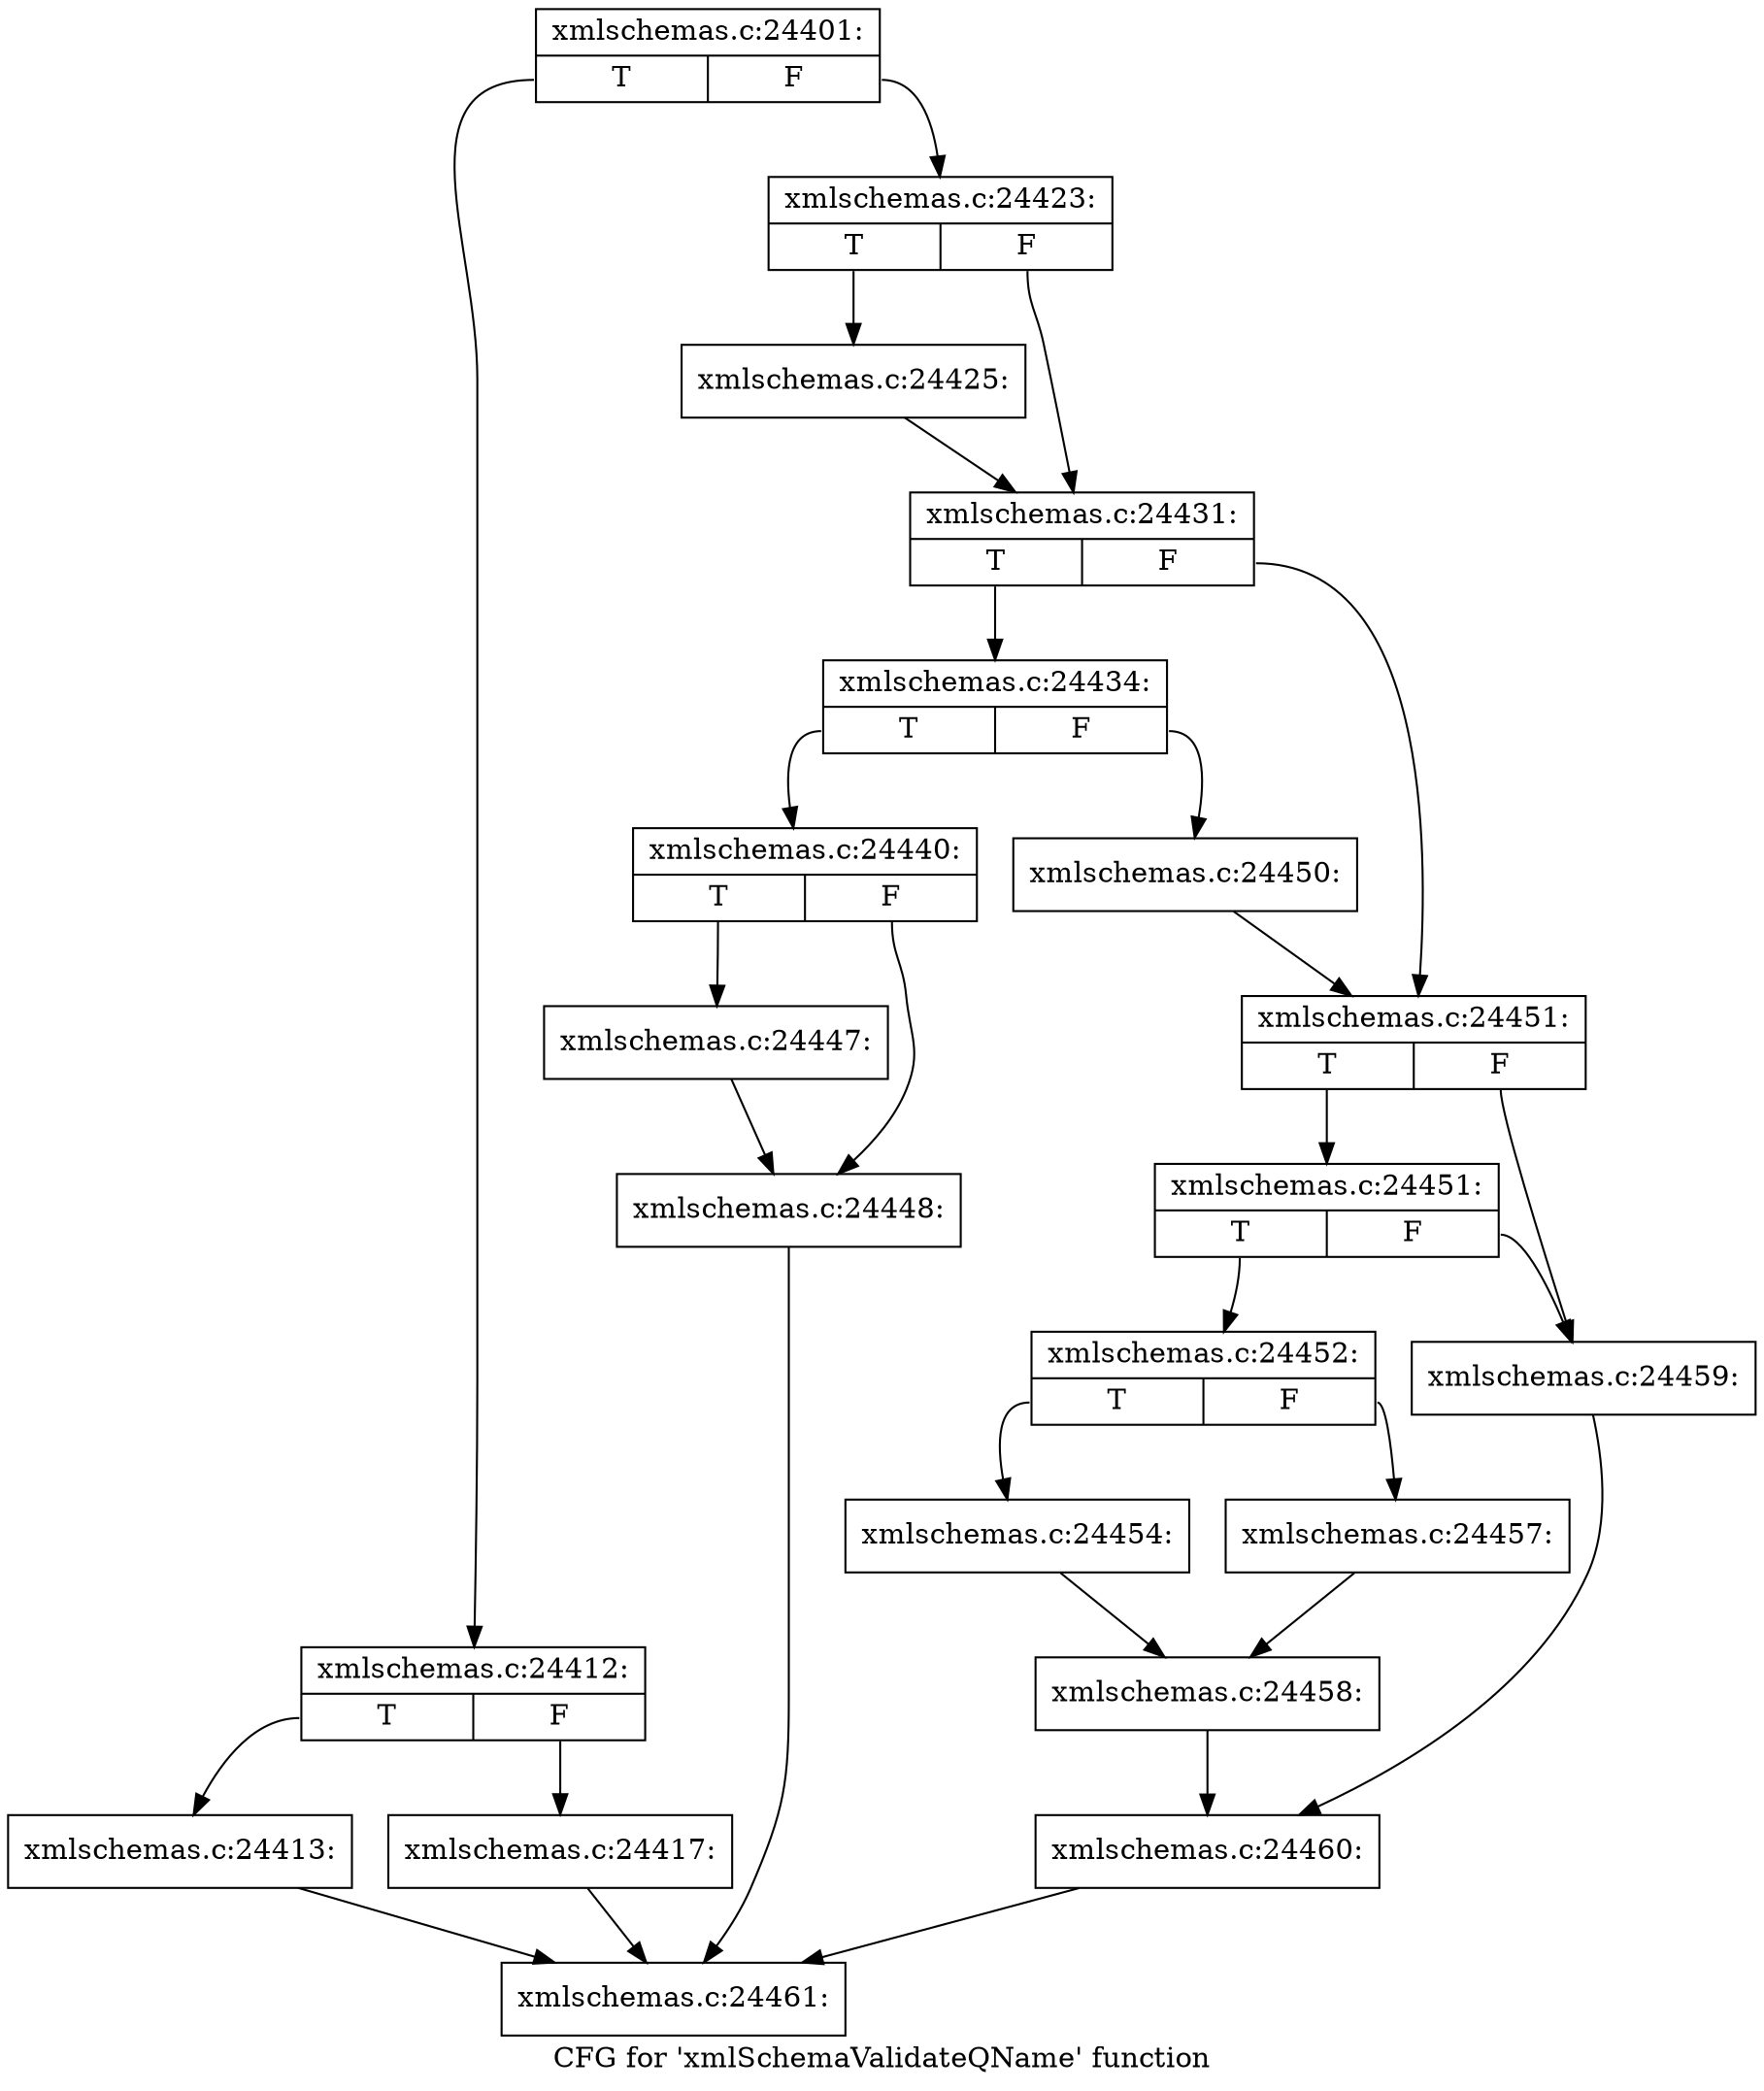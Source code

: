 digraph "CFG for 'xmlSchemaValidateQName' function" {
	label="CFG for 'xmlSchemaValidateQName' function";

	Node0x53f4170 [shape=record,label="{xmlschemas.c:24401:|{<s0>T|<s1>F}}"];
	Node0x53f4170:s0 -> Node0x54077f0;
	Node0x53f4170:s1 -> Node0x5407840;
	Node0x54077f0 [shape=record,label="{xmlschemas.c:24412:|{<s0>T|<s1>F}}"];
	Node0x54077f0:s0 -> Node0x5407c00;
	Node0x54077f0:s1 -> Node0x5407c50;
	Node0x5407c00 [shape=record,label="{xmlschemas.c:24413:}"];
	Node0x5407c00 -> Node0x53f7c70;
	Node0x5407c50 [shape=record,label="{xmlschemas.c:24417:}"];
	Node0x5407c50 -> Node0x53f7c70;
	Node0x5407840 [shape=record,label="{xmlschemas.c:24423:|{<s0>T|<s1>F}}"];
	Node0x5407840:s0 -> Node0x5408b50;
	Node0x5407840:s1 -> Node0x5408ba0;
	Node0x5408b50 [shape=record,label="{xmlschemas.c:24425:}"];
	Node0x5408b50 -> Node0x5408ba0;
	Node0x5408ba0 [shape=record,label="{xmlschemas.c:24431:|{<s0>T|<s1>F}}"];
	Node0x5408ba0:s0 -> Node0x5409420;
	Node0x5408ba0:s1 -> Node0x5409470;
	Node0x5409420 [shape=record,label="{xmlschemas.c:24434:|{<s0>T|<s1>F}}"];
	Node0x5409420:s0 -> Node0x5409980;
	Node0x5409420:s1 -> Node0x54099d0;
	Node0x5409980 [shape=record,label="{xmlschemas.c:24440:|{<s0>T|<s1>F}}"];
	Node0x5409980:s0 -> Node0x540a5c0;
	Node0x5409980:s1 -> Node0x540a610;
	Node0x540a5c0 [shape=record,label="{xmlschemas.c:24447:}"];
	Node0x540a5c0 -> Node0x540a610;
	Node0x540a610 [shape=record,label="{xmlschemas.c:24448:}"];
	Node0x540a610 -> Node0x53f7c70;
	Node0x54099d0 [shape=record,label="{xmlschemas.c:24450:}"];
	Node0x54099d0 -> Node0x5409470;
	Node0x5409470 [shape=record,label="{xmlschemas.c:24451:|{<s0>T|<s1>F}}"];
	Node0x5409470:s0 -> Node0x540af80;
	Node0x5409470:s1 -> Node0x540af30;
	Node0x540af80 [shape=record,label="{xmlschemas.c:24451:|{<s0>T|<s1>F}}"];
	Node0x540af80:s0 -> Node0x540ae90;
	Node0x540af80:s1 -> Node0x540af30;
	Node0x540ae90 [shape=record,label="{xmlschemas.c:24452:|{<s0>T|<s1>F}}"];
	Node0x540ae90:s0 -> Node0x540b450;
	Node0x540ae90:s1 -> Node0x540b4f0;
	Node0x540b450 [shape=record,label="{xmlschemas.c:24454:}"];
	Node0x540b450 -> Node0x540b4a0;
	Node0x540b4f0 [shape=record,label="{xmlschemas.c:24457:}"];
	Node0x540b4f0 -> Node0x540b4a0;
	Node0x540b4a0 [shape=record,label="{xmlschemas.c:24458:}"];
	Node0x540b4a0 -> Node0x540aee0;
	Node0x540af30 [shape=record,label="{xmlschemas.c:24459:}"];
	Node0x540af30 -> Node0x540aee0;
	Node0x540aee0 [shape=record,label="{xmlschemas.c:24460:}"];
	Node0x540aee0 -> Node0x53f7c70;
	Node0x53f7c70 [shape=record,label="{xmlschemas.c:24461:}"];
}
